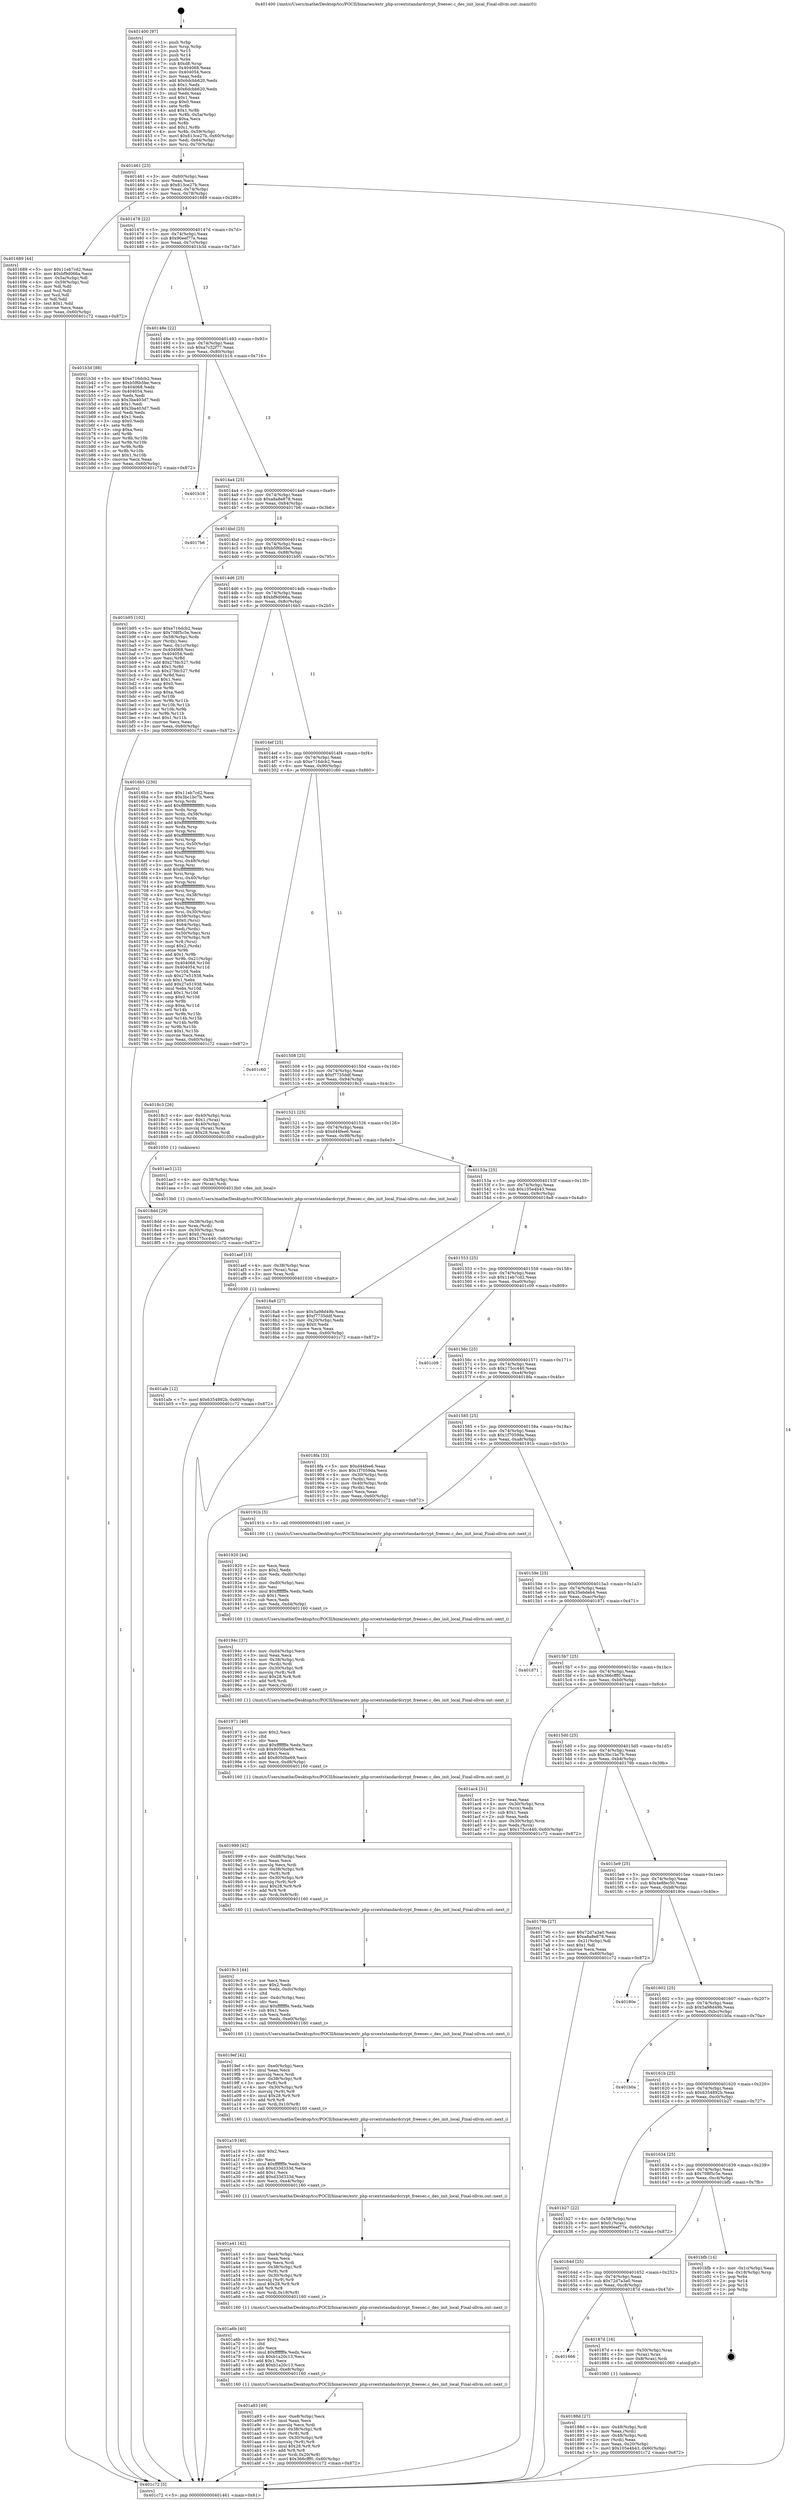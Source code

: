 digraph "0x401400" {
  label = "0x401400 (/mnt/c/Users/mathe/Desktop/tcc/POCII/binaries/extr_php-srcextstandardcrypt_freesec.c_des_init_local_Final-ollvm.out::main(0))"
  labelloc = "t"
  node[shape=record]

  Entry [label="",width=0.3,height=0.3,shape=circle,fillcolor=black,style=filled]
  "0x401461" [label="{
     0x401461 [23]\l
     | [instrs]\l
     &nbsp;&nbsp;0x401461 \<+3\>: mov -0x60(%rbp),%eax\l
     &nbsp;&nbsp;0x401464 \<+2\>: mov %eax,%ecx\l
     &nbsp;&nbsp;0x401466 \<+6\>: sub $0x813ce27b,%ecx\l
     &nbsp;&nbsp;0x40146c \<+3\>: mov %eax,-0x74(%rbp)\l
     &nbsp;&nbsp;0x40146f \<+3\>: mov %ecx,-0x78(%rbp)\l
     &nbsp;&nbsp;0x401472 \<+6\>: je 0000000000401689 \<main+0x289\>\l
  }"]
  "0x401689" [label="{
     0x401689 [44]\l
     | [instrs]\l
     &nbsp;&nbsp;0x401689 \<+5\>: mov $0x11eb7cd2,%eax\l
     &nbsp;&nbsp;0x40168e \<+5\>: mov $0xbf9d066a,%ecx\l
     &nbsp;&nbsp;0x401693 \<+3\>: mov -0x5a(%rbp),%dl\l
     &nbsp;&nbsp;0x401696 \<+4\>: mov -0x59(%rbp),%sil\l
     &nbsp;&nbsp;0x40169a \<+3\>: mov %dl,%dil\l
     &nbsp;&nbsp;0x40169d \<+3\>: and %sil,%dil\l
     &nbsp;&nbsp;0x4016a0 \<+3\>: xor %sil,%dl\l
     &nbsp;&nbsp;0x4016a3 \<+3\>: or %dl,%dil\l
     &nbsp;&nbsp;0x4016a6 \<+4\>: test $0x1,%dil\l
     &nbsp;&nbsp;0x4016aa \<+3\>: cmovne %ecx,%eax\l
     &nbsp;&nbsp;0x4016ad \<+3\>: mov %eax,-0x60(%rbp)\l
     &nbsp;&nbsp;0x4016b0 \<+5\>: jmp 0000000000401c72 \<main+0x872\>\l
  }"]
  "0x401478" [label="{
     0x401478 [22]\l
     | [instrs]\l
     &nbsp;&nbsp;0x401478 \<+5\>: jmp 000000000040147d \<main+0x7d\>\l
     &nbsp;&nbsp;0x40147d \<+3\>: mov -0x74(%rbp),%eax\l
     &nbsp;&nbsp;0x401480 \<+5\>: sub $0x90eef77e,%eax\l
     &nbsp;&nbsp;0x401485 \<+3\>: mov %eax,-0x7c(%rbp)\l
     &nbsp;&nbsp;0x401488 \<+6\>: je 0000000000401b3d \<main+0x73d\>\l
  }"]
  "0x401c72" [label="{
     0x401c72 [5]\l
     | [instrs]\l
     &nbsp;&nbsp;0x401c72 \<+5\>: jmp 0000000000401461 \<main+0x61\>\l
  }"]
  "0x401400" [label="{
     0x401400 [97]\l
     | [instrs]\l
     &nbsp;&nbsp;0x401400 \<+1\>: push %rbp\l
     &nbsp;&nbsp;0x401401 \<+3\>: mov %rsp,%rbp\l
     &nbsp;&nbsp;0x401404 \<+2\>: push %r15\l
     &nbsp;&nbsp;0x401406 \<+2\>: push %r14\l
     &nbsp;&nbsp;0x401408 \<+1\>: push %rbx\l
     &nbsp;&nbsp;0x401409 \<+7\>: sub $0xd8,%rsp\l
     &nbsp;&nbsp;0x401410 \<+7\>: mov 0x404068,%eax\l
     &nbsp;&nbsp;0x401417 \<+7\>: mov 0x404054,%ecx\l
     &nbsp;&nbsp;0x40141e \<+2\>: mov %eax,%edx\l
     &nbsp;&nbsp;0x401420 \<+6\>: add $0x6dcbb620,%edx\l
     &nbsp;&nbsp;0x401426 \<+3\>: sub $0x1,%edx\l
     &nbsp;&nbsp;0x401429 \<+6\>: sub $0x6dcbb620,%edx\l
     &nbsp;&nbsp;0x40142f \<+3\>: imul %edx,%eax\l
     &nbsp;&nbsp;0x401432 \<+3\>: and $0x1,%eax\l
     &nbsp;&nbsp;0x401435 \<+3\>: cmp $0x0,%eax\l
     &nbsp;&nbsp;0x401438 \<+4\>: sete %r8b\l
     &nbsp;&nbsp;0x40143c \<+4\>: and $0x1,%r8b\l
     &nbsp;&nbsp;0x401440 \<+4\>: mov %r8b,-0x5a(%rbp)\l
     &nbsp;&nbsp;0x401444 \<+3\>: cmp $0xa,%ecx\l
     &nbsp;&nbsp;0x401447 \<+4\>: setl %r8b\l
     &nbsp;&nbsp;0x40144b \<+4\>: and $0x1,%r8b\l
     &nbsp;&nbsp;0x40144f \<+4\>: mov %r8b,-0x59(%rbp)\l
     &nbsp;&nbsp;0x401453 \<+7\>: movl $0x813ce27b,-0x60(%rbp)\l
     &nbsp;&nbsp;0x40145a \<+3\>: mov %edi,-0x64(%rbp)\l
     &nbsp;&nbsp;0x40145d \<+4\>: mov %rsi,-0x70(%rbp)\l
  }"]
  Exit [label="",width=0.3,height=0.3,shape=circle,fillcolor=black,style=filled,peripheries=2]
  "0x401b3d" [label="{
     0x401b3d [88]\l
     | [instrs]\l
     &nbsp;&nbsp;0x401b3d \<+5\>: mov $0xe716dcb2,%eax\l
     &nbsp;&nbsp;0x401b42 \<+5\>: mov $0xb5f6b5be,%ecx\l
     &nbsp;&nbsp;0x401b47 \<+7\>: mov 0x404068,%edx\l
     &nbsp;&nbsp;0x401b4e \<+7\>: mov 0x404054,%esi\l
     &nbsp;&nbsp;0x401b55 \<+2\>: mov %edx,%edi\l
     &nbsp;&nbsp;0x401b57 \<+6\>: sub $0x3ba403d7,%edi\l
     &nbsp;&nbsp;0x401b5d \<+3\>: sub $0x1,%edi\l
     &nbsp;&nbsp;0x401b60 \<+6\>: add $0x3ba403d7,%edi\l
     &nbsp;&nbsp;0x401b66 \<+3\>: imul %edi,%edx\l
     &nbsp;&nbsp;0x401b69 \<+3\>: and $0x1,%edx\l
     &nbsp;&nbsp;0x401b6c \<+3\>: cmp $0x0,%edx\l
     &nbsp;&nbsp;0x401b6f \<+4\>: sete %r8b\l
     &nbsp;&nbsp;0x401b73 \<+3\>: cmp $0xa,%esi\l
     &nbsp;&nbsp;0x401b76 \<+4\>: setl %r9b\l
     &nbsp;&nbsp;0x401b7a \<+3\>: mov %r8b,%r10b\l
     &nbsp;&nbsp;0x401b7d \<+3\>: and %r9b,%r10b\l
     &nbsp;&nbsp;0x401b80 \<+3\>: xor %r9b,%r8b\l
     &nbsp;&nbsp;0x401b83 \<+3\>: or %r8b,%r10b\l
     &nbsp;&nbsp;0x401b86 \<+4\>: test $0x1,%r10b\l
     &nbsp;&nbsp;0x401b8a \<+3\>: cmovne %ecx,%eax\l
     &nbsp;&nbsp;0x401b8d \<+3\>: mov %eax,-0x60(%rbp)\l
     &nbsp;&nbsp;0x401b90 \<+5\>: jmp 0000000000401c72 \<main+0x872\>\l
  }"]
  "0x40148e" [label="{
     0x40148e [22]\l
     | [instrs]\l
     &nbsp;&nbsp;0x40148e \<+5\>: jmp 0000000000401493 \<main+0x93\>\l
     &nbsp;&nbsp;0x401493 \<+3\>: mov -0x74(%rbp),%eax\l
     &nbsp;&nbsp;0x401496 \<+5\>: sub $0xa7c32f77,%eax\l
     &nbsp;&nbsp;0x40149b \<+3\>: mov %eax,-0x80(%rbp)\l
     &nbsp;&nbsp;0x40149e \<+6\>: je 0000000000401b16 \<main+0x716\>\l
  }"]
  "0x401afe" [label="{
     0x401afe [12]\l
     | [instrs]\l
     &nbsp;&nbsp;0x401afe \<+7\>: movl $0x6354892b,-0x60(%rbp)\l
     &nbsp;&nbsp;0x401b05 \<+5\>: jmp 0000000000401c72 \<main+0x872\>\l
  }"]
  "0x401b16" [label="{
     0x401b16\l
  }", style=dashed]
  "0x4014a4" [label="{
     0x4014a4 [25]\l
     | [instrs]\l
     &nbsp;&nbsp;0x4014a4 \<+5\>: jmp 00000000004014a9 \<main+0xa9\>\l
     &nbsp;&nbsp;0x4014a9 \<+3\>: mov -0x74(%rbp),%eax\l
     &nbsp;&nbsp;0x4014ac \<+5\>: sub $0xa8a8e878,%eax\l
     &nbsp;&nbsp;0x4014b1 \<+6\>: mov %eax,-0x84(%rbp)\l
     &nbsp;&nbsp;0x4014b7 \<+6\>: je 00000000004017b6 \<main+0x3b6\>\l
  }"]
  "0x401aef" [label="{
     0x401aef [15]\l
     | [instrs]\l
     &nbsp;&nbsp;0x401aef \<+4\>: mov -0x38(%rbp),%rax\l
     &nbsp;&nbsp;0x401af3 \<+3\>: mov (%rax),%rax\l
     &nbsp;&nbsp;0x401af6 \<+3\>: mov %rax,%rdi\l
     &nbsp;&nbsp;0x401af9 \<+5\>: call 0000000000401030 \<free@plt\>\l
     | [calls]\l
     &nbsp;&nbsp;0x401030 \{1\} (unknown)\l
  }"]
  "0x4017b6" [label="{
     0x4017b6\l
  }", style=dashed]
  "0x4014bd" [label="{
     0x4014bd [25]\l
     | [instrs]\l
     &nbsp;&nbsp;0x4014bd \<+5\>: jmp 00000000004014c2 \<main+0xc2\>\l
     &nbsp;&nbsp;0x4014c2 \<+3\>: mov -0x74(%rbp),%eax\l
     &nbsp;&nbsp;0x4014c5 \<+5\>: sub $0xb5f6b5be,%eax\l
     &nbsp;&nbsp;0x4014ca \<+6\>: mov %eax,-0x88(%rbp)\l
     &nbsp;&nbsp;0x4014d0 \<+6\>: je 0000000000401b95 \<main+0x795\>\l
  }"]
  "0x401a93" [label="{
     0x401a93 [49]\l
     | [instrs]\l
     &nbsp;&nbsp;0x401a93 \<+6\>: mov -0xe8(%rbp),%ecx\l
     &nbsp;&nbsp;0x401a99 \<+3\>: imul %eax,%ecx\l
     &nbsp;&nbsp;0x401a9c \<+3\>: movslq %ecx,%rdi\l
     &nbsp;&nbsp;0x401a9f \<+4\>: mov -0x38(%rbp),%r8\l
     &nbsp;&nbsp;0x401aa3 \<+3\>: mov (%r8),%r8\l
     &nbsp;&nbsp;0x401aa6 \<+4\>: mov -0x30(%rbp),%r9\l
     &nbsp;&nbsp;0x401aaa \<+3\>: movslq (%r9),%r9\l
     &nbsp;&nbsp;0x401aad \<+4\>: imul $0x28,%r9,%r9\l
     &nbsp;&nbsp;0x401ab1 \<+3\>: add %r9,%r8\l
     &nbsp;&nbsp;0x401ab4 \<+4\>: mov %rdi,0x20(%r8)\l
     &nbsp;&nbsp;0x401ab8 \<+7\>: movl $0x366cfff0,-0x60(%rbp)\l
     &nbsp;&nbsp;0x401abf \<+5\>: jmp 0000000000401c72 \<main+0x872\>\l
  }"]
  "0x401b95" [label="{
     0x401b95 [102]\l
     | [instrs]\l
     &nbsp;&nbsp;0x401b95 \<+5\>: mov $0xe716dcb2,%eax\l
     &nbsp;&nbsp;0x401b9a \<+5\>: mov $0x708f5c5e,%ecx\l
     &nbsp;&nbsp;0x401b9f \<+4\>: mov -0x58(%rbp),%rdx\l
     &nbsp;&nbsp;0x401ba3 \<+2\>: mov (%rdx),%esi\l
     &nbsp;&nbsp;0x401ba5 \<+3\>: mov %esi,-0x1c(%rbp)\l
     &nbsp;&nbsp;0x401ba8 \<+7\>: mov 0x404068,%esi\l
     &nbsp;&nbsp;0x401baf \<+7\>: mov 0x404054,%edi\l
     &nbsp;&nbsp;0x401bb6 \<+3\>: mov %esi,%r8d\l
     &nbsp;&nbsp;0x401bb9 \<+7\>: add $0x27fdc527,%r8d\l
     &nbsp;&nbsp;0x401bc0 \<+4\>: sub $0x1,%r8d\l
     &nbsp;&nbsp;0x401bc4 \<+7\>: sub $0x27fdc527,%r8d\l
     &nbsp;&nbsp;0x401bcb \<+4\>: imul %r8d,%esi\l
     &nbsp;&nbsp;0x401bcf \<+3\>: and $0x1,%esi\l
     &nbsp;&nbsp;0x401bd2 \<+3\>: cmp $0x0,%esi\l
     &nbsp;&nbsp;0x401bd5 \<+4\>: sete %r9b\l
     &nbsp;&nbsp;0x401bd9 \<+3\>: cmp $0xa,%edi\l
     &nbsp;&nbsp;0x401bdc \<+4\>: setl %r10b\l
     &nbsp;&nbsp;0x401be0 \<+3\>: mov %r9b,%r11b\l
     &nbsp;&nbsp;0x401be3 \<+3\>: and %r10b,%r11b\l
     &nbsp;&nbsp;0x401be6 \<+3\>: xor %r10b,%r9b\l
     &nbsp;&nbsp;0x401be9 \<+3\>: or %r9b,%r11b\l
     &nbsp;&nbsp;0x401bec \<+4\>: test $0x1,%r11b\l
     &nbsp;&nbsp;0x401bf0 \<+3\>: cmovne %ecx,%eax\l
     &nbsp;&nbsp;0x401bf3 \<+3\>: mov %eax,-0x60(%rbp)\l
     &nbsp;&nbsp;0x401bf6 \<+5\>: jmp 0000000000401c72 \<main+0x872\>\l
  }"]
  "0x4014d6" [label="{
     0x4014d6 [25]\l
     | [instrs]\l
     &nbsp;&nbsp;0x4014d6 \<+5\>: jmp 00000000004014db \<main+0xdb\>\l
     &nbsp;&nbsp;0x4014db \<+3\>: mov -0x74(%rbp),%eax\l
     &nbsp;&nbsp;0x4014de \<+5\>: sub $0xbf9d066a,%eax\l
     &nbsp;&nbsp;0x4014e3 \<+6\>: mov %eax,-0x8c(%rbp)\l
     &nbsp;&nbsp;0x4014e9 \<+6\>: je 00000000004016b5 \<main+0x2b5\>\l
  }"]
  "0x401a6b" [label="{
     0x401a6b [40]\l
     | [instrs]\l
     &nbsp;&nbsp;0x401a6b \<+5\>: mov $0x2,%ecx\l
     &nbsp;&nbsp;0x401a70 \<+1\>: cltd\l
     &nbsp;&nbsp;0x401a71 \<+2\>: idiv %ecx\l
     &nbsp;&nbsp;0x401a73 \<+6\>: imul $0xfffffffe,%edx,%ecx\l
     &nbsp;&nbsp;0x401a79 \<+6\>: sub $0xb1a20c13,%ecx\l
     &nbsp;&nbsp;0x401a7f \<+3\>: add $0x1,%ecx\l
     &nbsp;&nbsp;0x401a82 \<+6\>: add $0xb1a20c13,%ecx\l
     &nbsp;&nbsp;0x401a88 \<+6\>: mov %ecx,-0xe8(%rbp)\l
     &nbsp;&nbsp;0x401a8e \<+5\>: call 0000000000401160 \<next_i\>\l
     | [calls]\l
     &nbsp;&nbsp;0x401160 \{1\} (/mnt/c/Users/mathe/Desktop/tcc/POCII/binaries/extr_php-srcextstandardcrypt_freesec.c_des_init_local_Final-ollvm.out::next_i)\l
  }"]
  "0x4016b5" [label="{
     0x4016b5 [230]\l
     | [instrs]\l
     &nbsp;&nbsp;0x4016b5 \<+5\>: mov $0x11eb7cd2,%eax\l
     &nbsp;&nbsp;0x4016ba \<+5\>: mov $0x3bc1bc7b,%ecx\l
     &nbsp;&nbsp;0x4016bf \<+3\>: mov %rsp,%rdx\l
     &nbsp;&nbsp;0x4016c2 \<+4\>: add $0xfffffffffffffff0,%rdx\l
     &nbsp;&nbsp;0x4016c6 \<+3\>: mov %rdx,%rsp\l
     &nbsp;&nbsp;0x4016c9 \<+4\>: mov %rdx,-0x58(%rbp)\l
     &nbsp;&nbsp;0x4016cd \<+3\>: mov %rsp,%rdx\l
     &nbsp;&nbsp;0x4016d0 \<+4\>: add $0xfffffffffffffff0,%rdx\l
     &nbsp;&nbsp;0x4016d4 \<+3\>: mov %rdx,%rsp\l
     &nbsp;&nbsp;0x4016d7 \<+3\>: mov %rsp,%rsi\l
     &nbsp;&nbsp;0x4016da \<+4\>: add $0xfffffffffffffff0,%rsi\l
     &nbsp;&nbsp;0x4016de \<+3\>: mov %rsi,%rsp\l
     &nbsp;&nbsp;0x4016e1 \<+4\>: mov %rsi,-0x50(%rbp)\l
     &nbsp;&nbsp;0x4016e5 \<+3\>: mov %rsp,%rsi\l
     &nbsp;&nbsp;0x4016e8 \<+4\>: add $0xfffffffffffffff0,%rsi\l
     &nbsp;&nbsp;0x4016ec \<+3\>: mov %rsi,%rsp\l
     &nbsp;&nbsp;0x4016ef \<+4\>: mov %rsi,-0x48(%rbp)\l
     &nbsp;&nbsp;0x4016f3 \<+3\>: mov %rsp,%rsi\l
     &nbsp;&nbsp;0x4016f6 \<+4\>: add $0xfffffffffffffff0,%rsi\l
     &nbsp;&nbsp;0x4016fa \<+3\>: mov %rsi,%rsp\l
     &nbsp;&nbsp;0x4016fd \<+4\>: mov %rsi,-0x40(%rbp)\l
     &nbsp;&nbsp;0x401701 \<+3\>: mov %rsp,%rsi\l
     &nbsp;&nbsp;0x401704 \<+4\>: add $0xfffffffffffffff0,%rsi\l
     &nbsp;&nbsp;0x401708 \<+3\>: mov %rsi,%rsp\l
     &nbsp;&nbsp;0x40170b \<+4\>: mov %rsi,-0x38(%rbp)\l
     &nbsp;&nbsp;0x40170f \<+3\>: mov %rsp,%rsi\l
     &nbsp;&nbsp;0x401712 \<+4\>: add $0xfffffffffffffff0,%rsi\l
     &nbsp;&nbsp;0x401716 \<+3\>: mov %rsi,%rsp\l
     &nbsp;&nbsp;0x401719 \<+4\>: mov %rsi,-0x30(%rbp)\l
     &nbsp;&nbsp;0x40171d \<+4\>: mov -0x58(%rbp),%rsi\l
     &nbsp;&nbsp;0x401721 \<+6\>: movl $0x0,(%rsi)\l
     &nbsp;&nbsp;0x401727 \<+3\>: mov -0x64(%rbp),%edi\l
     &nbsp;&nbsp;0x40172a \<+2\>: mov %edi,(%rdx)\l
     &nbsp;&nbsp;0x40172c \<+4\>: mov -0x50(%rbp),%rsi\l
     &nbsp;&nbsp;0x401730 \<+4\>: mov -0x70(%rbp),%r8\l
     &nbsp;&nbsp;0x401734 \<+3\>: mov %r8,(%rsi)\l
     &nbsp;&nbsp;0x401737 \<+3\>: cmpl $0x2,(%rdx)\l
     &nbsp;&nbsp;0x40173a \<+4\>: setne %r9b\l
     &nbsp;&nbsp;0x40173e \<+4\>: and $0x1,%r9b\l
     &nbsp;&nbsp;0x401742 \<+4\>: mov %r9b,-0x21(%rbp)\l
     &nbsp;&nbsp;0x401746 \<+8\>: mov 0x404068,%r10d\l
     &nbsp;&nbsp;0x40174e \<+8\>: mov 0x404054,%r11d\l
     &nbsp;&nbsp;0x401756 \<+3\>: mov %r10d,%ebx\l
     &nbsp;&nbsp;0x401759 \<+6\>: sub $0x27e51938,%ebx\l
     &nbsp;&nbsp;0x40175f \<+3\>: sub $0x1,%ebx\l
     &nbsp;&nbsp;0x401762 \<+6\>: add $0x27e51938,%ebx\l
     &nbsp;&nbsp;0x401768 \<+4\>: imul %ebx,%r10d\l
     &nbsp;&nbsp;0x40176c \<+4\>: and $0x1,%r10d\l
     &nbsp;&nbsp;0x401770 \<+4\>: cmp $0x0,%r10d\l
     &nbsp;&nbsp;0x401774 \<+4\>: sete %r9b\l
     &nbsp;&nbsp;0x401778 \<+4\>: cmp $0xa,%r11d\l
     &nbsp;&nbsp;0x40177c \<+4\>: setl %r14b\l
     &nbsp;&nbsp;0x401780 \<+3\>: mov %r9b,%r15b\l
     &nbsp;&nbsp;0x401783 \<+3\>: and %r14b,%r15b\l
     &nbsp;&nbsp;0x401786 \<+3\>: xor %r14b,%r9b\l
     &nbsp;&nbsp;0x401789 \<+3\>: or %r9b,%r15b\l
     &nbsp;&nbsp;0x40178c \<+4\>: test $0x1,%r15b\l
     &nbsp;&nbsp;0x401790 \<+3\>: cmovne %ecx,%eax\l
     &nbsp;&nbsp;0x401793 \<+3\>: mov %eax,-0x60(%rbp)\l
     &nbsp;&nbsp;0x401796 \<+5\>: jmp 0000000000401c72 \<main+0x872\>\l
  }"]
  "0x4014ef" [label="{
     0x4014ef [25]\l
     | [instrs]\l
     &nbsp;&nbsp;0x4014ef \<+5\>: jmp 00000000004014f4 \<main+0xf4\>\l
     &nbsp;&nbsp;0x4014f4 \<+3\>: mov -0x74(%rbp),%eax\l
     &nbsp;&nbsp;0x4014f7 \<+5\>: sub $0xe716dcb2,%eax\l
     &nbsp;&nbsp;0x4014fc \<+6\>: mov %eax,-0x90(%rbp)\l
     &nbsp;&nbsp;0x401502 \<+6\>: je 0000000000401c60 \<main+0x860\>\l
  }"]
  "0x401a41" [label="{
     0x401a41 [42]\l
     | [instrs]\l
     &nbsp;&nbsp;0x401a41 \<+6\>: mov -0xe4(%rbp),%ecx\l
     &nbsp;&nbsp;0x401a47 \<+3\>: imul %eax,%ecx\l
     &nbsp;&nbsp;0x401a4a \<+3\>: movslq %ecx,%rdi\l
     &nbsp;&nbsp;0x401a4d \<+4\>: mov -0x38(%rbp),%r8\l
     &nbsp;&nbsp;0x401a51 \<+3\>: mov (%r8),%r8\l
     &nbsp;&nbsp;0x401a54 \<+4\>: mov -0x30(%rbp),%r9\l
     &nbsp;&nbsp;0x401a58 \<+3\>: movslq (%r9),%r9\l
     &nbsp;&nbsp;0x401a5b \<+4\>: imul $0x28,%r9,%r9\l
     &nbsp;&nbsp;0x401a5f \<+3\>: add %r9,%r8\l
     &nbsp;&nbsp;0x401a62 \<+4\>: mov %rdi,0x18(%r8)\l
     &nbsp;&nbsp;0x401a66 \<+5\>: call 0000000000401160 \<next_i\>\l
     | [calls]\l
     &nbsp;&nbsp;0x401160 \{1\} (/mnt/c/Users/mathe/Desktop/tcc/POCII/binaries/extr_php-srcextstandardcrypt_freesec.c_des_init_local_Final-ollvm.out::next_i)\l
  }"]
  "0x401c60" [label="{
     0x401c60\l
  }", style=dashed]
  "0x401508" [label="{
     0x401508 [25]\l
     | [instrs]\l
     &nbsp;&nbsp;0x401508 \<+5\>: jmp 000000000040150d \<main+0x10d\>\l
     &nbsp;&nbsp;0x40150d \<+3\>: mov -0x74(%rbp),%eax\l
     &nbsp;&nbsp;0x401510 \<+5\>: sub $0xf7735ddf,%eax\l
     &nbsp;&nbsp;0x401515 \<+6\>: mov %eax,-0x94(%rbp)\l
     &nbsp;&nbsp;0x40151b \<+6\>: je 00000000004018c3 \<main+0x4c3\>\l
  }"]
  "0x401a19" [label="{
     0x401a19 [40]\l
     | [instrs]\l
     &nbsp;&nbsp;0x401a19 \<+5\>: mov $0x2,%ecx\l
     &nbsp;&nbsp;0x401a1e \<+1\>: cltd\l
     &nbsp;&nbsp;0x401a1f \<+2\>: idiv %ecx\l
     &nbsp;&nbsp;0x401a21 \<+6\>: imul $0xfffffffe,%edx,%ecx\l
     &nbsp;&nbsp;0x401a27 \<+6\>: sub $0xd33d333d,%ecx\l
     &nbsp;&nbsp;0x401a2d \<+3\>: add $0x1,%ecx\l
     &nbsp;&nbsp;0x401a30 \<+6\>: add $0xd33d333d,%ecx\l
     &nbsp;&nbsp;0x401a36 \<+6\>: mov %ecx,-0xe4(%rbp)\l
     &nbsp;&nbsp;0x401a3c \<+5\>: call 0000000000401160 \<next_i\>\l
     | [calls]\l
     &nbsp;&nbsp;0x401160 \{1\} (/mnt/c/Users/mathe/Desktop/tcc/POCII/binaries/extr_php-srcextstandardcrypt_freesec.c_des_init_local_Final-ollvm.out::next_i)\l
  }"]
  "0x4018c3" [label="{
     0x4018c3 [26]\l
     | [instrs]\l
     &nbsp;&nbsp;0x4018c3 \<+4\>: mov -0x40(%rbp),%rax\l
     &nbsp;&nbsp;0x4018c7 \<+6\>: movl $0x1,(%rax)\l
     &nbsp;&nbsp;0x4018cd \<+4\>: mov -0x40(%rbp),%rax\l
     &nbsp;&nbsp;0x4018d1 \<+3\>: movslq (%rax),%rax\l
     &nbsp;&nbsp;0x4018d4 \<+4\>: imul $0x28,%rax,%rdi\l
     &nbsp;&nbsp;0x4018d8 \<+5\>: call 0000000000401050 \<malloc@plt\>\l
     | [calls]\l
     &nbsp;&nbsp;0x401050 \{1\} (unknown)\l
  }"]
  "0x401521" [label="{
     0x401521 [25]\l
     | [instrs]\l
     &nbsp;&nbsp;0x401521 \<+5\>: jmp 0000000000401526 \<main+0x126\>\l
     &nbsp;&nbsp;0x401526 \<+3\>: mov -0x74(%rbp),%eax\l
     &nbsp;&nbsp;0x401529 \<+5\>: sub $0xd44fee6,%eax\l
     &nbsp;&nbsp;0x40152e \<+6\>: mov %eax,-0x98(%rbp)\l
     &nbsp;&nbsp;0x401534 \<+6\>: je 0000000000401ae3 \<main+0x6e3\>\l
  }"]
  "0x4019ef" [label="{
     0x4019ef [42]\l
     | [instrs]\l
     &nbsp;&nbsp;0x4019ef \<+6\>: mov -0xe0(%rbp),%ecx\l
     &nbsp;&nbsp;0x4019f5 \<+3\>: imul %eax,%ecx\l
     &nbsp;&nbsp;0x4019f8 \<+3\>: movslq %ecx,%rdi\l
     &nbsp;&nbsp;0x4019fb \<+4\>: mov -0x38(%rbp),%r8\l
     &nbsp;&nbsp;0x4019ff \<+3\>: mov (%r8),%r8\l
     &nbsp;&nbsp;0x401a02 \<+4\>: mov -0x30(%rbp),%r9\l
     &nbsp;&nbsp;0x401a06 \<+3\>: movslq (%r9),%r9\l
     &nbsp;&nbsp;0x401a09 \<+4\>: imul $0x28,%r9,%r9\l
     &nbsp;&nbsp;0x401a0d \<+3\>: add %r9,%r8\l
     &nbsp;&nbsp;0x401a10 \<+4\>: mov %rdi,0x10(%r8)\l
     &nbsp;&nbsp;0x401a14 \<+5\>: call 0000000000401160 \<next_i\>\l
     | [calls]\l
     &nbsp;&nbsp;0x401160 \{1\} (/mnt/c/Users/mathe/Desktop/tcc/POCII/binaries/extr_php-srcextstandardcrypt_freesec.c_des_init_local_Final-ollvm.out::next_i)\l
  }"]
  "0x401ae3" [label="{
     0x401ae3 [12]\l
     | [instrs]\l
     &nbsp;&nbsp;0x401ae3 \<+4\>: mov -0x38(%rbp),%rax\l
     &nbsp;&nbsp;0x401ae7 \<+3\>: mov (%rax),%rdi\l
     &nbsp;&nbsp;0x401aea \<+5\>: call 00000000004013b0 \<des_init_local\>\l
     | [calls]\l
     &nbsp;&nbsp;0x4013b0 \{1\} (/mnt/c/Users/mathe/Desktop/tcc/POCII/binaries/extr_php-srcextstandardcrypt_freesec.c_des_init_local_Final-ollvm.out::des_init_local)\l
  }"]
  "0x40153a" [label="{
     0x40153a [25]\l
     | [instrs]\l
     &nbsp;&nbsp;0x40153a \<+5\>: jmp 000000000040153f \<main+0x13f\>\l
     &nbsp;&nbsp;0x40153f \<+3\>: mov -0x74(%rbp),%eax\l
     &nbsp;&nbsp;0x401542 \<+5\>: sub $0x105e4b43,%eax\l
     &nbsp;&nbsp;0x401547 \<+6\>: mov %eax,-0x9c(%rbp)\l
     &nbsp;&nbsp;0x40154d \<+6\>: je 00000000004018a8 \<main+0x4a8\>\l
  }"]
  "0x4019c3" [label="{
     0x4019c3 [44]\l
     | [instrs]\l
     &nbsp;&nbsp;0x4019c3 \<+2\>: xor %ecx,%ecx\l
     &nbsp;&nbsp;0x4019c5 \<+5\>: mov $0x2,%edx\l
     &nbsp;&nbsp;0x4019ca \<+6\>: mov %edx,-0xdc(%rbp)\l
     &nbsp;&nbsp;0x4019d0 \<+1\>: cltd\l
     &nbsp;&nbsp;0x4019d1 \<+6\>: mov -0xdc(%rbp),%esi\l
     &nbsp;&nbsp;0x4019d7 \<+2\>: idiv %esi\l
     &nbsp;&nbsp;0x4019d9 \<+6\>: imul $0xfffffffe,%edx,%edx\l
     &nbsp;&nbsp;0x4019df \<+3\>: sub $0x1,%ecx\l
     &nbsp;&nbsp;0x4019e2 \<+2\>: sub %ecx,%edx\l
     &nbsp;&nbsp;0x4019e4 \<+6\>: mov %edx,-0xe0(%rbp)\l
     &nbsp;&nbsp;0x4019ea \<+5\>: call 0000000000401160 \<next_i\>\l
     | [calls]\l
     &nbsp;&nbsp;0x401160 \{1\} (/mnt/c/Users/mathe/Desktop/tcc/POCII/binaries/extr_php-srcextstandardcrypt_freesec.c_des_init_local_Final-ollvm.out::next_i)\l
  }"]
  "0x4018a8" [label="{
     0x4018a8 [27]\l
     | [instrs]\l
     &nbsp;&nbsp;0x4018a8 \<+5\>: mov $0x5a98d49b,%eax\l
     &nbsp;&nbsp;0x4018ad \<+5\>: mov $0xf7735ddf,%ecx\l
     &nbsp;&nbsp;0x4018b2 \<+3\>: mov -0x20(%rbp),%edx\l
     &nbsp;&nbsp;0x4018b5 \<+3\>: cmp $0x0,%edx\l
     &nbsp;&nbsp;0x4018b8 \<+3\>: cmove %ecx,%eax\l
     &nbsp;&nbsp;0x4018bb \<+3\>: mov %eax,-0x60(%rbp)\l
     &nbsp;&nbsp;0x4018be \<+5\>: jmp 0000000000401c72 \<main+0x872\>\l
  }"]
  "0x401553" [label="{
     0x401553 [25]\l
     | [instrs]\l
     &nbsp;&nbsp;0x401553 \<+5\>: jmp 0000000000401558 \<main+0x158\>\l
     &nbsp;&nbsp;0x401558 \<+3\>: mov -0x74(%rbp),%eax\l
     &nbsp;&nbsp;0x40155b \<+5\>: sub $0x11eb7cd2,%eax\l
     &nbsp;&nbsp;0x401560 \<+6\>: mov %eax,-0xa0(%rbp)\l
     &nbsp;&nbsp;0x401566 \<+6\>: je 0000000000401c09 \<main+0x809\>\l
  }"]
  "0x401999" [label="{
     0x401999 [42]\l
     | [instrs]\l
     &nbsp;&nbsp;0x401999 \<+6\>: mov -0xd8(%rbp),%ecx\l
     &nbsp;&nbsp;0x40199f \<+3\>: imul %eax,%ecx\l
     &nbsp;&nbsp;0x4019a2 \<+3\>: movslq %ecx,%rdi\l
     &nbsp;&nbsp;0x4019a5 \<+4\>: mov -0x38(%rbp),%r8\l
     &nbsp;&nbsp;0x4019a9 \<+3\>: mov (%r8),%r8\l
     &nbsp;&nbsp;0x4019ac \<+4\>: mov -0x30(%rbp),%r9\l
     &nbsp;&nbsp;0x4019b0 \<+3\>: movslq (%r9),%r9\l
     &nbsp;&nbsp;0x4019b3 \<+4\>: imul $0x28,%r9,%r9\l
     &nbsp;&nbsp;0x4019b7 \<+3\>: add %r9,%r8\l
     &nbsp;&nbsp;0x4019ba \<+4\>: mov %rdi,0x8(%r8)\l
     &nbsp;&nbsp;0x4019be \<+5\>: call 0000000000401160 \<next_i\>\l
     | [calls]\l
     &nbsp;&nbsp;0x401160 \{1\} (/mnt/c/Users/mathe/Desktop/tcc/POCII/binaries/extr_php-srcextstandardcrypt_freesec.c_des_init_local_Final-ollvm.out::next_i)\l
  }"]
  "0x401c09" [label="{
     0x401c09\l
  }", style=dashed]
  "0x40156c" [label="{
     0x40156c [25]\l
     | [instrs]\l
     &nbsp;&nbsp;0x40156c \<+5\>: jmp 0000000000401571 \<main+0x171\>\l
     &nbsp;&nbsp;0x401571 \<+3\>: mov -0x74(%rbp),%eax\l
     &nbsp;&nbsp;0x401574 \<+5\>: sub $0x175cc440,%eax\l
     &nbsp;&nbsp;0x401579 \<+6\>: mov %eax,-0xa4(%rbp)\l
     &nbsp;&nbsp;0x40157f \<+6\>: je 00000000004018fa \<main+0x4fa\>\l
  }"]
  "0x401971" [label="{
     0x401971 [40]\l
     | [instrs]\l
     &nbsp;&nbsp;0x401971 \<+5\>: mov $0x2,%ecx\l
     &nbsp;&nbsp;0x401976 \<+1\>: cltd\l
     &nbsp;&nbsp;0x401977 \<+2\>: idiv %ecx\l
     &nbsp;&nbsp;0x401979 \<+6\>: imul $0xfffffffe,%edx,%ecx\l
     &nbsp;&nbsp;0x40197f \<+6\>: sub $0x8050be69,%ecx\l
     &nbsp;&nbsp;0x401985 \<+3\>: add $0x1,%ecx\l
     &nbsp;&nbsp;0x401988 \<+6\>: add $0x8050be69,%ecx\l
     &nbsp;&nbsp;0x40198e \<+6\>: mov %ecx,-0xd8(%rbp)\l
     &nbsp;&nbsp;0x401994 \<+5\>: call 0000000000401160 \<next_i\>\l
     | [calls]\l
     &nbsp;&nbsp;0x401160 \{1\} (/mnt/c/Users/mathe/Desktop/tcc/POCII/binaries/extr_php-srcextstandardcrypt_freesec.c_des_init_local_Final-ollvm.out::next_i)\l
  }"]
  "0x4018fa" [label="{
     0x4018fa [33]\l
     | [instrs]\l
     &nbsp;&nbsp;0x4018fa \<+5\>: mov $0xd44fee6,%eax\l
     &nbsp;&nbsp;0x4018ff \<+5\>: mov $0x1f7059da,%ecx\l
     &nbsp;&nbsp;0x401904 \<+4\>: mov -0x30(%rbp),%rdx\l
     &nbsp;&nbsp;0x401908 \<+2\>: mov (%rdx),%esi\l
     &nbsp;&nbsp;0x40190a \<+4\>: mov -0x40(%rbp),%rdx\l
     &nbsp;&nbsp;0x40190e \<+2\>: cmp (%rdx),%esi\l
     &nbsp;&nbsp;0x401910 \<+3\>: cmovl %ecx,%eax\l
     &nbsp;&nbsp;0x401913 \<+3\>: mov %eax,-0x60(%rbp)\l
     &nbsp;&nbsp;0x401916 \<+5\>: jmp 0000000000401c72 \<main+0x872\>\l
  }"]
  "0x401585" [label="{
     0x401585 [25]\l
     | [instrs]\l
     &nbsp;&nbsp;0x401585 \<+5\>: jmp 000000000040158a \<main+0x18a\>\l
     &nbsp;&nbsp;0x40158a \<+3\>: mov -0x74(%rbp),%eax\l
     &nbsp;&nbsp;0x40158d \<+5\>: sub $0x1f7059da,%eax\l
     &nbsp;&nbsp;0x401592 \<+6\>: mov %eax,-0xa8(%rbp)\l
     &nbsp;&nbsp;0x401598 \<+6\>: je 000000000040191b \<main+0x51b\>\l
  }"]
  "0x40194c" [label="{
     0x40194c [37]\l
     | [instrs]\l
     &nbsp;&nbsp;0x40194c \<+6\>: mov -0xd4(%rbp),%ecx\l
     &nbsp;&nbsp;0x401952 \<+3\>: imul %eax,%ecx\l
     &nbsp;&nbsp;0x401955 \<+4\>: mov -0x38(%rbp),%rdi\l
     &nbsp;&nbsp;0x401959 \<+3\>: mov (%rdi),%rdi\l
     &nbsp;&nbsp;0x40195c \<+4\>: mov -0x30(%rbp),%r8\l
     &nbsp;&nbsp;0x401960 \<+3\>: movslq (%r8),%r8\l
     &nbsp;&nbsp;0x401963 \<+4\>: imul $0x28,%r8,%r8\l
     &nbsp;&nbsp;0x401967 \<+3\>: add %r8,%rdi\l
     &nbsp;&nbsp;0x40196a \<+2\>: mov %ecx,(%rdi)\l
     &nbsp;&nbsp;0x40196c \<+5\>: call 0000000000401160 \<next_i\>\l
     | [calls]\l
     &nbsp;&nbsp;0x401160 \{1\} (/mnt/c/Users/mathe/Desktop/tcc/POCII/binaries/extr_php-srcextstandardcrypt_freesec.c_des_init_local_Final-ollvm.out::next_i)\l
  }"]
  "0x40191b" [label="{
     0x40191b [5]\l
     | [instrs]\l
     &nbsp;&nbsp;0x40191b \<+5\>: call 0000000000401160 \<next_i\>\l
     | [calls]\l
     &nbsp;&nbsp;0x401160 \{1\} (/mnt/c/Users/mathe/Desktop/tcc/POCII/binaries/extr_php-srcextstandardcrypt_freesec.c_des_init_local_Final-ollvm.out::next_i)\l
  }"]
  "0x40159e" [label="{
     0x40159e [25]\l
     | [instrs]\l
     &nbsp;&nbsp;0x40159e \<+5\>: jmp 00000000004015a3 \<main+0x1a3\>\l
     &nbsp;&nbsp;0x4015a3 \<+3\>: mov -0x74(%rbp),%eax\l
     &nbsp;&nbsp;0x4015a6 \<+5\>: sub $0x35ebdeb4,%eax\l
     &nbsp;&nbsp;0x4015ab \<+6\>: mov %eax,-0xac(%rbp)\l
     &nbsp;&nbsp;0x4015b1 \<+6\>: je 0000000000401871 \<main+0x471\>\l
  }"]
  "0x401920" [label="{
     0x401920 [44]\l
     | [instrs]\l
     &nbsp;&nbsp;0x401920 \<+2\>: xor %ecx,%ecx\l
     &nbsp;&nbsp;0x401922 \<+5\>: mov $0x2,%edx\l
     &nbsp;&nbsp;0x401927 \<+6\>: mov %edx,-0xd0(%rbp)\l
     &nbsp;&nbsp;0x40192d \<+1\>: cltd\l
     &nbsp;&nbsp;0x40192e \<+6\>: mov -0xd0(%rbp),%esi\l
     &nbsp;&nbsp;0x401934 \<+2\>: idiv %esi\l
     &nbsp;&nbsp;0x401936 \<+6\>: imul $0xfffffffe,%edx,%edx\l
     &nbsp;&nbsp;0x40193c \<+3\>: sub $0x1,%ecx\l
     &nbsp;&nbsp;0x40193f \<+2\>: sub %ecx,%edx\l
     &nbsp;&nbsp;0x401941 \<+6\>: mov %edx,-0xd4(%rbp)\l
     &nbsp;&nbsp;0x401947 \<+5\>: call 0000000000401160 \<next_i\>\l
     | [calls]\l
     &nbsp;&nbsp;0x401160 \{1\} (/mnt/c/Users/mathe/Desktop/tcc/POCII/binaries/extr_php-srcextstandardcrypt_freesec.c_des_init_local_Final-ollvm.out::next_i)\l
  }"]
  "0x401871" [label="{
     0x401871\l
  }", style=dashed]
  "0x4015b7" [label="{
     0x4015b7 [25]\l
     | [instrs]\l
     &nbsp;&nbsp;0x4015b7 \<+5\>: jmp 00000000004015bc \<main+0x1bc\>\l
     &nbsp;&nbsp;0x4015bc \<+3\>: mov -0x74(%rbp),%eax\l
     &nbsp;&nbsp;0x4015bf \<+5\>: sub $0x366cfff0,%eax\l
     &nbsp;&nbsp;0x4015c4 \<+6\>: mov %eax,-0xb0(%rbp)\l
     &nbsp;&nbsp;0x4015ca \<+6\>: je 0000000000401ac4 \<main+0x6c4\>\l
  }"]
  "0x4018dd" [label="{
     0x4018dd [29]\l
     | [instrs]\l
     &nbsp;&nbsp;0x4018dd \<+4\>: mov -0x38(%rbp),%rdi\l
     &nbsp;&nbsp;0x4018e1 \<+3\>: mov %rax,(%rdi)\l
     &nbsp;&nbsp;0x4018e4 \<+4\>: mov -0x30(%rbp),%rax\l
     &nbsp;&nbsp;0x4018e8 \<+6\>: movl $0x0,(%rax)\l
     &nbsp;&nbsp;0x4018ee \<+7\>: movl $0x175cc440,-0x60(%rbp)\l
     &nbsp;&nbsp;0x4018f5 \<+5\>: jmp 0000000000401c72 \<main+0x872\>\l
  }"]
  "0x401ac4" [label="{
     0x401ac4 [31]\l
     | [instrs]\l
     &nbsp;&nbsp;0x401ac4 \<+2\>: xor %eax,%eax\l
     &nbsp;&nbsp;0x401ac6 \<+4\>: mov -0x30(%rbp),%rcx\l
     &nbsp;&nbsp;0x401aca \<+2\>: mov (%rcx),%edx\l
     &nbsp;&nbsp;0x401acc \<+3\>: sub $0x1,%eax\l
     &nbsp;&nbsp;0x401acf \<+2\>: sub %eax,%edx\l
     &nbsp;&nbsp;0x401ad1 \<+4\>: mov -0x30(%rbp),%rcx\l
     &nbsp;&nbsp;0x401ad5 \<+2\>: mov %edx,(%rcx)\l
     &nbsp;&nbsp;0x401ad7 \<+7\>: movl $0x175cc440,-0x60(%rbp)\l
     &nbsp;&nbsp;0x401ade \<+5\>: jmp 0000000000401c72 \<main+0x872\>\l
  }"]
  "0x4015d0" [label="{
     0x4015d0 [25]\l
     | [instrs]\l
     &nbsp;&nbsp;0x4015d0 \<+5\>: jmp 00000000004015d5 \<main+0x1d5\>\l
     &nbsp;&nbsp;0x4015d5 \<+3\>: mov -0x74(%rbp),%eax\l
     &nbsp;&nbsp;0x4015d8 \<+5\>: sub $0x3bc1bc7b,%eax\l
     &nbsp;&nbsp;0x4015dd \<+6\>: mov %eax,-0xb4(%rbp)\l
     &nbsp;&nbsp;0x4015e3 \<+6\>: je 000000000040179b \<main+0x39b\>\l
  }"]
  "0x40188d" [label="{
     0x40188d [27]\l
     | [instrs]\l
     &nbsp;&nbsp;0x40188d \<+4\>: mov -0x48(%rbp),%rdi\l
     &nbsp;&nbsp;0x401891 \<+2\>: mov %eax,(%rdi)\l
     &nbsp;&nbsp;0x401893 \<+4\>: mov -0x48(%rbp),%rdi\l
     &nbsp;&nbsp;0x401897 \<+2\>: mov (%rdi),%eax\l
     &nbsp;&nbsp;0x401899 \<+3\>: mov %eax,-0x20(%rbp)\l
     &nbsp;&nbsp;0x40189c \<+7\>: movl $0x105e4b43,-0x60(%rbp)\l
     &nbsp;&nbsp;0x4018a3 \<+5\>: jmp 0000000000401c72 \<main+0x872\>\l
  }"]
  "0x40179b" [label="{
     0x40179b [27]\l
     | [instrs]\l
     &nbsp;&nbsp;0x40179b \<+5\>: mov $0x72d7a3a0,%eax\l
     &nbsp;&nbsp;0x4017a0 \<+5\>: mov $0xa8a8e878,%ecx\l
     &nbsp;&nbsp;0x4017a5 \<+3\>: mov -0x21(%rbp),%dl\l
     &nbsp;&nbsp;0x4017a8 \<+3\>: test $0x1,%dl\l
     &nbsp;&nbsp;0x4017ab \<+3\>: cmovne %ecx,%eax\l
     &nbsp;&nbsp;0x4017ae \<+3\>: mov %eax,-0x60(%rbp)\l
     &nbsp;&nbsp;0x4017b1 \<+5\>: jmp 0000000000401c72 \<main+0x872\>\l
  }"]
  "0x4015e9" [label="{
     0x4015e9 [25]\l
     | [instrs]\l
     &nbsp;&nbsp;0x4015e9 \<+5\>: jmp 00000000004015ee \<main+0x1ee\>\l
     &nbsp;&nbsp;0x4015ee \<+3\>: mov -0x74(%rbp),%eax\l
     &nbsp;&nbsp;0x4015f1 \<+5\>: sub $0x4e8fec50,%eax\l
     &nbsp;&nbsp;0x4015f6 \<+6\>: mov %eax,-0xb8(%rbp)\l
     &nbsp;&nbsp;0x4015fc \<+6\>: je 000000000040180e \<main+0x40e\>\l
  }"]
  "0x401666" [label="{
     0x401666\l
  }", style=dashed]
  "0x40180e" [label="{
     0x40180e\l
  }", style=dashed]
  "0x401602" [label="{
     0x401602 [25]\l
     | [instrs]\l
     &nbsp;&nbsp;0x401602 \<+5\>: jmp 0000000000401607 \<main+0x207\>\l
     &nbsp;&nbsp;0x401607 \<+3\>: mov -0x74(%rbp),%eax\l
     &nbsp;&nbsp;0x40160a \<+5\>: sub $0x5a98d49b,%eax\l
     &nbsp;&nbsp;0x40160f \<+6\>: mov %eax,-0xbc(%rbp)\l
     &nbsp;&nbsp;0x401615 \<+6\>: je 0000000000401b0a \<main+0x70a\>\l
  }"]
  "0x40187d" [label="{
     0x40187d [16]\l
     | [instrs]\l
     &nbsp;&nbsp;0x40187d \<+4\>: mov -0x50(%rbp),%rax\l
     &nbsp;&nbsp;0x401881 \<+3\>: mov (%rax),%rax\l
     &nbsp;&nbsp;0x401884 \<+4\>: mov 0x8(%rax),%rdi\l
     &nbsp;&nbsp;0x401888 \<+5\>: call 0000000000401060 \<atoi@plt\>\l
     | [calls]\l
     &nbsp;&nbsp;0x401060 \{1\} (unknown)\l
  }"]
  "0x401b0a" [label="{
     0x401b0a\l
  }", style=dashed]
  "0x40161b" [label="{
     0x40161b [25]\l
     | [instrs]\l
     &nbsp;&nbsp;0x40161b \<+5\>: jmp 0000000000401620 \<main+0x220\>\l
     &nbsp;&nbsp;0x401620 \<+3\>: mov -0x74(%rbp),%eax\l
     &nbsp;&nbsp;0x401623 \<+5\>: sub $0x6354892b,%eax\l
     &nbsp;&nbsp;0x401628 \<+6\>: mov %eax,-0xc0(%rbp)\l
     &nbsp;&nbsp;0x40162e \<+6\>: je 0000000000401b27 \<main+0x727\>\l
  }"]
  "0x40164d" [label="{
     0x40164d [25]\l
     | [instrs]\l
     &nbsp;&nbsp;0x40164d \<+5\>: jmp 0000000000401652 \<main+0x252\>\l
     &nbsp;&nbsp;0x401652 \<+3\>: mov -0x74(%rbp),%eax\l
     &nbsp;&nbsp;0x401655 \<+5\>: sub $0x72d7a3a0,%eax\l
     &nbsp;&nbsp;0x40165a \<+6\>: mov %eax,-0xc8(%rbp)\l
     &nbsp;&nbsp;0x401660 \<+6\>: je 000000000040187d \<main+0x47d\>\l
  }"]
  "0x401b27" [label="{
     0x401b27 [22]\l
     | [instrs]\l
     &nbsp;&nbsp;0x401b27 \<+4\>: mov -0x58(%rbp),%rax\l
     &nbsp;&nbsp;0x401b2b \<+6\>: movl $0x0,(%rax)\l
     &nbsp;&nbsp;0x401b31 \<+7\>: movl $0x90eef77e,-0x60(%rbp)\l
     &nbsp;&nbsp;0x401b38 \<+5\>: jmp 0000000000401c72 \<main+0x872\>\l
  }"]
  "0x401634" [label="{
     0x401634 [25]\l
     | [instrs]\l
     &nbsp;&nbsp;0x401634 \<+5\>: jmp 0000000000401639 \<main+0x239\>\l
     &nbsp;&nbsp;0x401639 \<+3\>: mov -0x74(%rbp),%eax\l
     &nbsp;&nbsp;0x40163c \<+5\>: sub $0x708f5c5e,%eax\l
     &nbsp;&nbsp;0x401641 \<+6\>: mov %eax,-0xc4(%rbp)\l
     &nbsp;&nbsp;0x401647 \<+6\>: je 0000000000401bfb \<main+0x7fb\>\l
  }"]
  "0x401bfb" [label="{
     0x401bfb [14]\l
     | [instrs]\l
     &nbsp;&nbsp;0x401bfb \<+3\>: mov -0x1c(%rbp),%eax\l
     &nbsp;&nbsp;0x401bfe \<+4\>: lea -0x18(%rbp),%rsp\l
     &nbsp;&nbsp;0x401c02 \<+1\>: pop %rbx\l
     &nbsp;&nbsp;0x401c03 \<+2\>: pop %r14\l
     &nbsp;&nbsp;0x401c05 \<+2\>: pop %r15\l
     &nbsp;&nbsp;0x401c07 \<+1\>: pop %rbp\l
     &nbsp;&nbsp;0x401c08 \<+1\>: ret\l
  }"]
  Entry -> "0x401400" [label=" 1"]
  "0x401461" -> "0x401689" [label=" 1"]
  "0x401461" -> "0x401478" [label=" 14"]
  "0x401689" -> "0x401c72" [label=" 1"]
  "0x401400" -> "0x401461" [label=" 1"]
  "0x401c72" -> "0x401461" [label=" 14"]
  "0x401bfb" -> Exit [label=" 1"]
  "0x401478" -> "0x401b3d" [label=" 1"]
  "0x401478" -> "0x40148e" [label=" 13"]
  "0x401b95" -> "0x401c72" [label=" 1"]
  "0x40148e" -> "0x401b16" [label=" 0"]
  "0x40148e" -> "0x4014a4" [label=" 13"]
  "0x401b3d" -> "0x401c72" [label=" 1"]
  "0x4014a4" -> "0x4017b6" [label=" 0"]
  "0x4014a4" -> "0x4014bd" [label=" 13"]
  "0x401b27" -> "0x401c72" [label=" 1"]
  "0x4014bd" -> "0x401b95" [label=" 1"]
  "0x4014bd" -> "0x4014d6" [label=" 12"]
  "0x401afe" -> "0x401c72" [label=" 1"]
  "0x4014d6" -> "0x4016b5" [label=" 1"]
  "0x4014d6" -> "0x4014ef" [label=" 11"]
  "0x4016b5" -> "0x401c72" [label=" 1"]
  "0x401aef" -> "0x401afe" [label=" 1"]
  "0x4014ef" -> "0x401c60" [label=" 0"]
  "0x4014ef" -> "0x401508" [label=" 11"]
  "0x401ae3" -> "0x401aef" [label=" 1"]
  "0x401508" -> "0x4018c3" [label=" 1"]
  "0x401508" -> "0x401521" [label=" 10"]
  "0x401ac4" -> "0x401c72" [label=" 1"]
  "0x401521" -> "0x401ae3" [label=" 1"]
  "0x401521" -> "0x40153a" [label=" 9"]
  "0x401a93" -> "0x401c72" [label=" 1"]
  "0x40153a" -> "0x4018a8" [label=" 1"]
  "0x40153a" -> "0x401553" [label=" 8"]
  "0x401a6b" -> "0x401a93" [label=" 1"]
  "0x401553" -> "0x401c09" [label=" 0"]
  "0x401553" -> "0x40156c" [label=" 8"]
  "0x401a41" -> "0x401a6b" [label=" 1"]
  "0x40156c" -> "0x4018fa" [label=" 2"]
  "0x40156c" -> "0x401585" [label=" 6"]
  "0x401a19" -> "0x401a41" [label=" 1"]
  "0x401585" -> "0x40191b" [label=" 1"]
  "0x401585" -> "0x40159e" [label=" 5"]
  "0x4019ef" -> "0x401a19" [label=" 1"]
  "0x40159e" -> "0x401871" [label=" 0"]
  "0x40159e" -> "0x4015b7" [label=" 5"]
  "0x4019c3" -> "0x4019ef" [label=" 1"]
  "0x4015b7" -> "0x401ac4" [label=" 1"]
  "0x4015b7" -> "0x4015d0" [label=" 4"]
  "0x401999" -> "0x4019c3" [label=" 1"]
  "0x4015d0" -> "0x40179b" [label=" 1"]
  "0x4015d0" -> "0x4015e9" [label=" 3"]
  "0x40179b" -> "0x401c72" [label=" 1"]
  "0x401971" -> "0x401999" [label=" 1"]
  "0x4015e9" -> "0x40180e" [label=" 0"]
  "0x4015e9" -> "0x401602" [label=" 3"]
  "0x40194c" -> "0x401971" [label=" 1"]
  "0x401602" -> "0x401b0a" [label=" 0"]
  "0x401602" -> "0x40161b" [label=" 3"]
  "0x401920" -> "0x40194c" [label=" 1"]
  "0x40161b" -> "0x401b27" [label=" 1"]
  "0x40161b" -> "0x401634" [label=" 2"]
  "0x4018fa" -> "0x401c72" [label=" 2"]
  "0x401634" -> "0x401bfb" [label=" 1"]
  "0x401634" -> "0x40164d" [label=" 1"]
  "0x40191b" -> "0x401920" [label=" 1"]
  "0x40164d" -> "0x40187d" [label=" 1"]
  "0x40164d" -> "0x401666" [label=" 0"]
  "0x40187d" -> "0x40188d" [label=" 1"]
  "0x40188d" -> "0x401c72" [label=" 1"]
  "0x4018a8" -> "0x401c72" [label=" 1"]
  "0x4018c3" -> "0x4018dd" [label=" 1"]
  "0x4018dd" -> "0x401c72" [label=" 1"]
}
